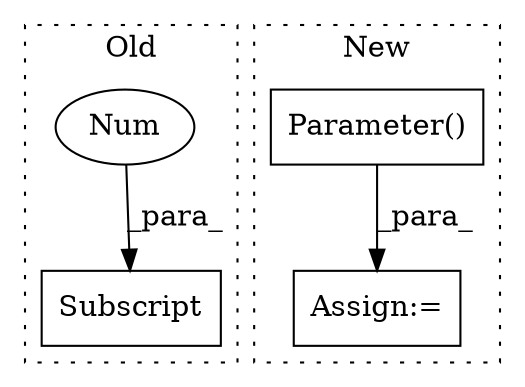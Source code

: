 digraph G {
subgraph cluster0 {
1 [label="Subscript" a="63" s="3041,0" l="16,0" shape="box"];
4 [label="Num" a="76" s="3055" l="1" shape="ellipse"];
label = "Old";
style="dotted";
}
subgraph cluster1 {
2 [label="Parameter()" a="75" s="1858,1935" l="26,31" shape="box"];
3 [label="Assign:=" a="68" s="1855" l="3" shape="box"];
label = "New";
style="dotted";
}
2 -> 3 [label="_para_"];
4 -> 1 [label="_para_"];
}